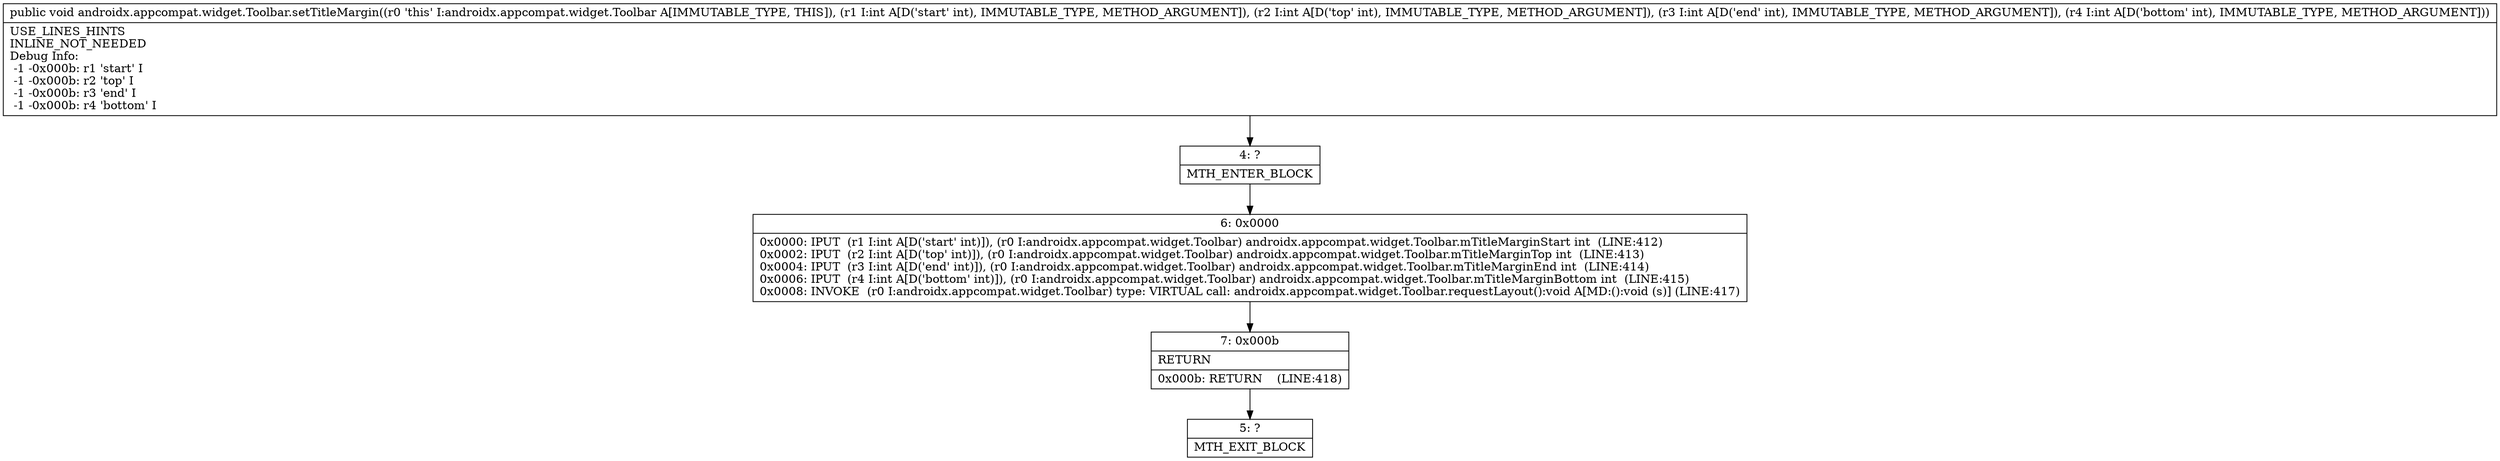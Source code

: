digraph "CFG forandroidx.appcompat.widget.Toolbar.setTitleMargin(IIII)V" {
Node_4 [shape=record,label="{4\:\ ?|MTH_ENTER_BLOCK\l}"];
Node_6 [shape=record,label="{6\:\ 0x0000|0x0000: IPUT  (r1 I:int A[D('start' int)]), (r0 I:androidx.appcompat.widget.Toolbar) androidx.appcompat.widget.Toolbar.mTitleMarginStart int  (LINE:412)\l0x0002: IPUT  (r2 I:int A[D('top' int)]), (r0 I:androidx.appcompat.widget.Toolbar) androidx.appcompat.widget.Toolbar.mTitleMarginTop int  (LINE:413)\l0x0004: IPUT  (r3 I:int A[D('end' int)]), (r0 I:androidx.appcompat.widget.Toolbar) androidx.appcompat.widget.Toolbar.mTitleMarginEnd int  (LINE:414)\l0x0006: IPUT  (r4 I:int A[D('bottom' int)]), (r0 I:androidx.appcompat.widget.Toolbar) androidx.appcompat.widget.Toolbar.mTitleMarginBottom int  (LINE:415)\l0x0008: INVOKE  (r0 I:androidx.appcompat.widget.Toolbar) type: VIRTUAL call: androidx.appcompat.widget.Toolbar.requestLayout():void A[MD:():void (s)] (LINE:417)\l}"];
Node_7 [shape=record,label="{7\:\ 0x000b|RETURN\l|0x000b: RETURN    (LINE:418)\l}"];
Node_5 [shape=record,label="{5\:\ ?|MTH_EXIT_BLOCK\l}"];
MethodNode[shape=record,label="{public void androidx.appcompat.widget.Toolbar.setTitleMargin((r0 'this' I:androidx.appcompat.widget.Toolbar A[IMMUTABLE_TYPE, THIS]), (r1 I:int A[D('start' int), IMMUTABLE_TYPE, METHOD_ARGUMENT]), (r2 I:int A[D('top' int), IMMUTABLE_TYPE, METHOD_ARGUMENT]), (r3 I:int A[D('end' int), IMMUTABLE_TYPE, METHOD_ARGUMENT]), (r4 I:int A[D('bottom' int), IMMUTABLE_TYPE, METHOD_ARGUMENT]))  | USE_LINES_HINTS\lINLINE_NOT_NEEDED\lDebug Info:\l  \-1 \-0x000b: r1 'start' I\l  \-1 \-0x000b: r2 'top' I\l  \-1 \-0x000b: r3 'end' I\l  \-1 \-0x000b: r4 'bottom' I\l}"];
MethodNode -> Node_4;Node_4 -> Node_6;
Node_6 -> Node_7;
Node_7 -> Node_5;
}

